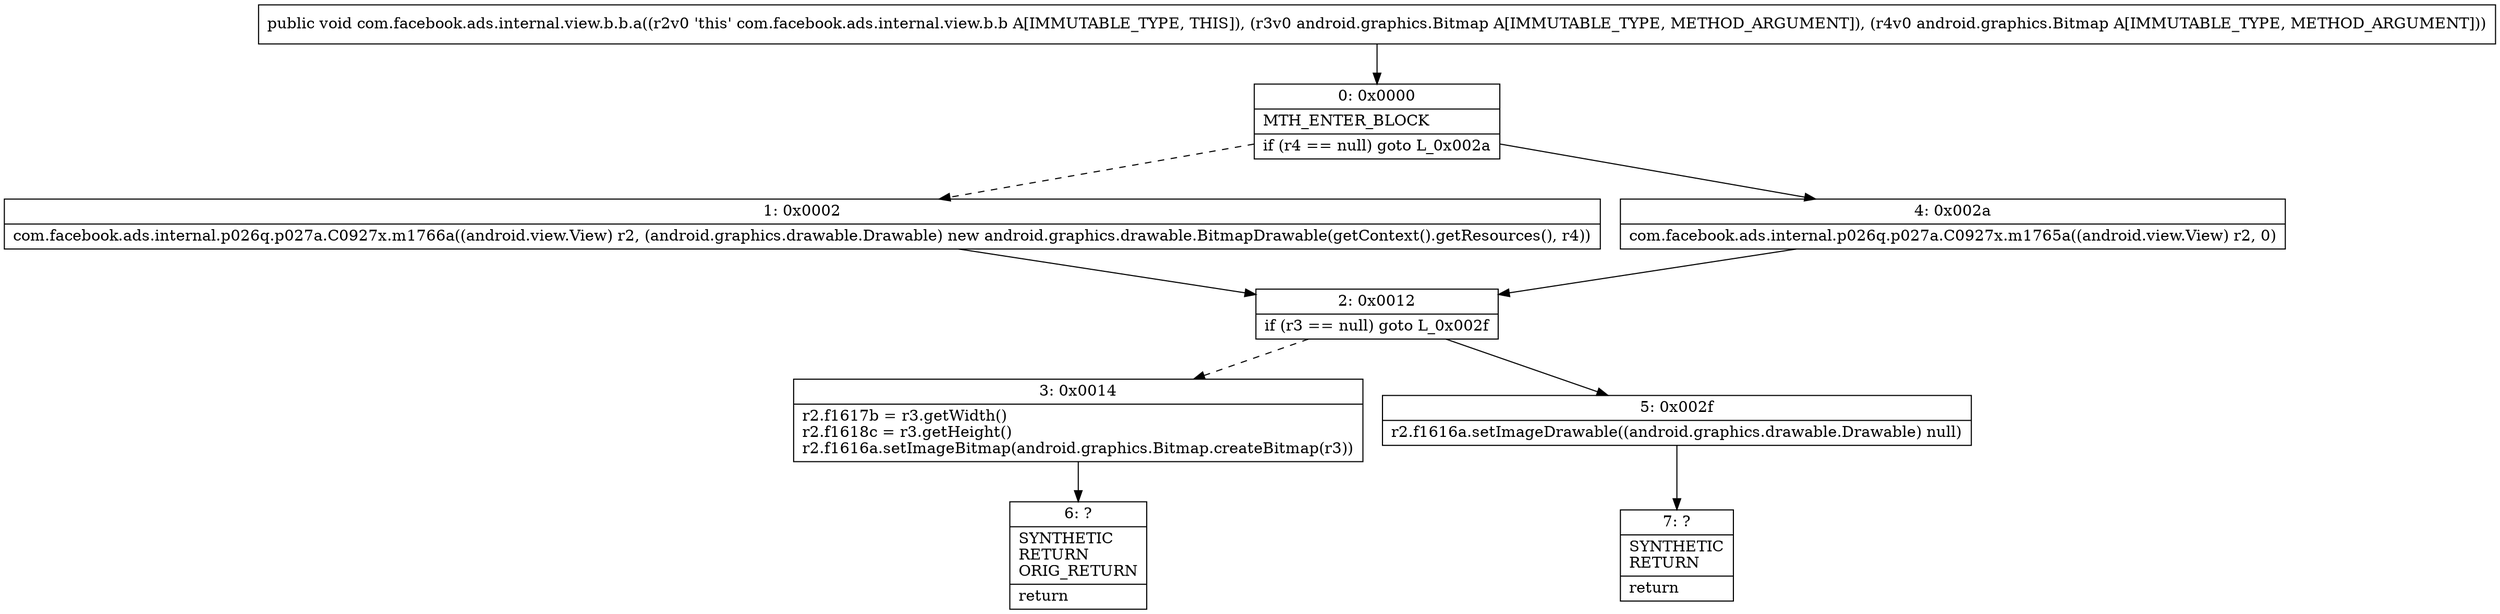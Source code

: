 digraph "CFG forcom.facebook.ads.internal.view.b.b.a(Landroid\/graphics\/Bitmap;Landroid\/graphics\/Bitmap;)V" {
Node_0 [shape=record,label="{0\:\ 0x0000|MTH_ENTER_BLOCK\l|if (r4 == null) goto L_0x002a\l}"];
Node_1 [shape=record,label="{1\:\ 0x0002|com.facebook.ads.internal.p026q.p027a.C0927x.m1766a((android.view.View) r2, (android.graphics.drawable.Drawable) new android.graphics.drawable.BitmapDrawable(getContext().getResources(), r4))\l}"];
Node_2 [shape=record,label="{2\:\ 0x0012|if (r3 == null) goto L_0x002f\l}"];
Node_3 [shape=record,label="{3\:\ 0x0014|r2.f1617b = r3.getWidth()\lr2.f1618c = r3.getHeight()\lr2.f1616a.setImageBitmap(android.graphics.Bitmap.createBitmap(r3))\l}"];
Node_4 [shape=record,label="{4\:\ 0x002a|com.facebook.ads.internal.p026q.p027a.C0927x.m1765a((android.view.View) r2, 0)\l}"];
Node_5 [shape=record,label="{5\:\ 0x002f|r2.f1616a.setImageDrawable((android.graphics.drawable.Drawable) null)\l}"];
Node_6 [shape=record,label="{6\:\ ?|SYNTHETIC\lRETURN\lORIG_RETURN\l|return\l}"];
Node_7 [shape=record,label="{7\:\ ?|SYNTHETIC\lRETURN\l|return\l}"];
MethodNode[shape=record,label="{public void com.facebook.ads.internal.view.b.b.a((r2v0 'this' com.facebook.ads.internal.view.b.b A[IMMUTABLE_TYPE, THIS]), (r3v0 android.graphics.Bitmap A[IMMUTABLE_TYPE, METHOD_ARGUMENT]), (r4v0 android.graphics.Bitmap A[IMMUTABLE_TYPE, METHOD_ARGUMENT])) }"];
MethodNode -> Node_0;
Node_0 -> Node_1[style=dashed];
Node_0 -> Node_4;
Node_1 -> Node_2;
Node_2 -> Node_3[style=dashed];
Node_2 -> Node_5;
Node_3 -> Node_6;
Node_4 -> Node_2;
Node_5 -> Node_7;
}

